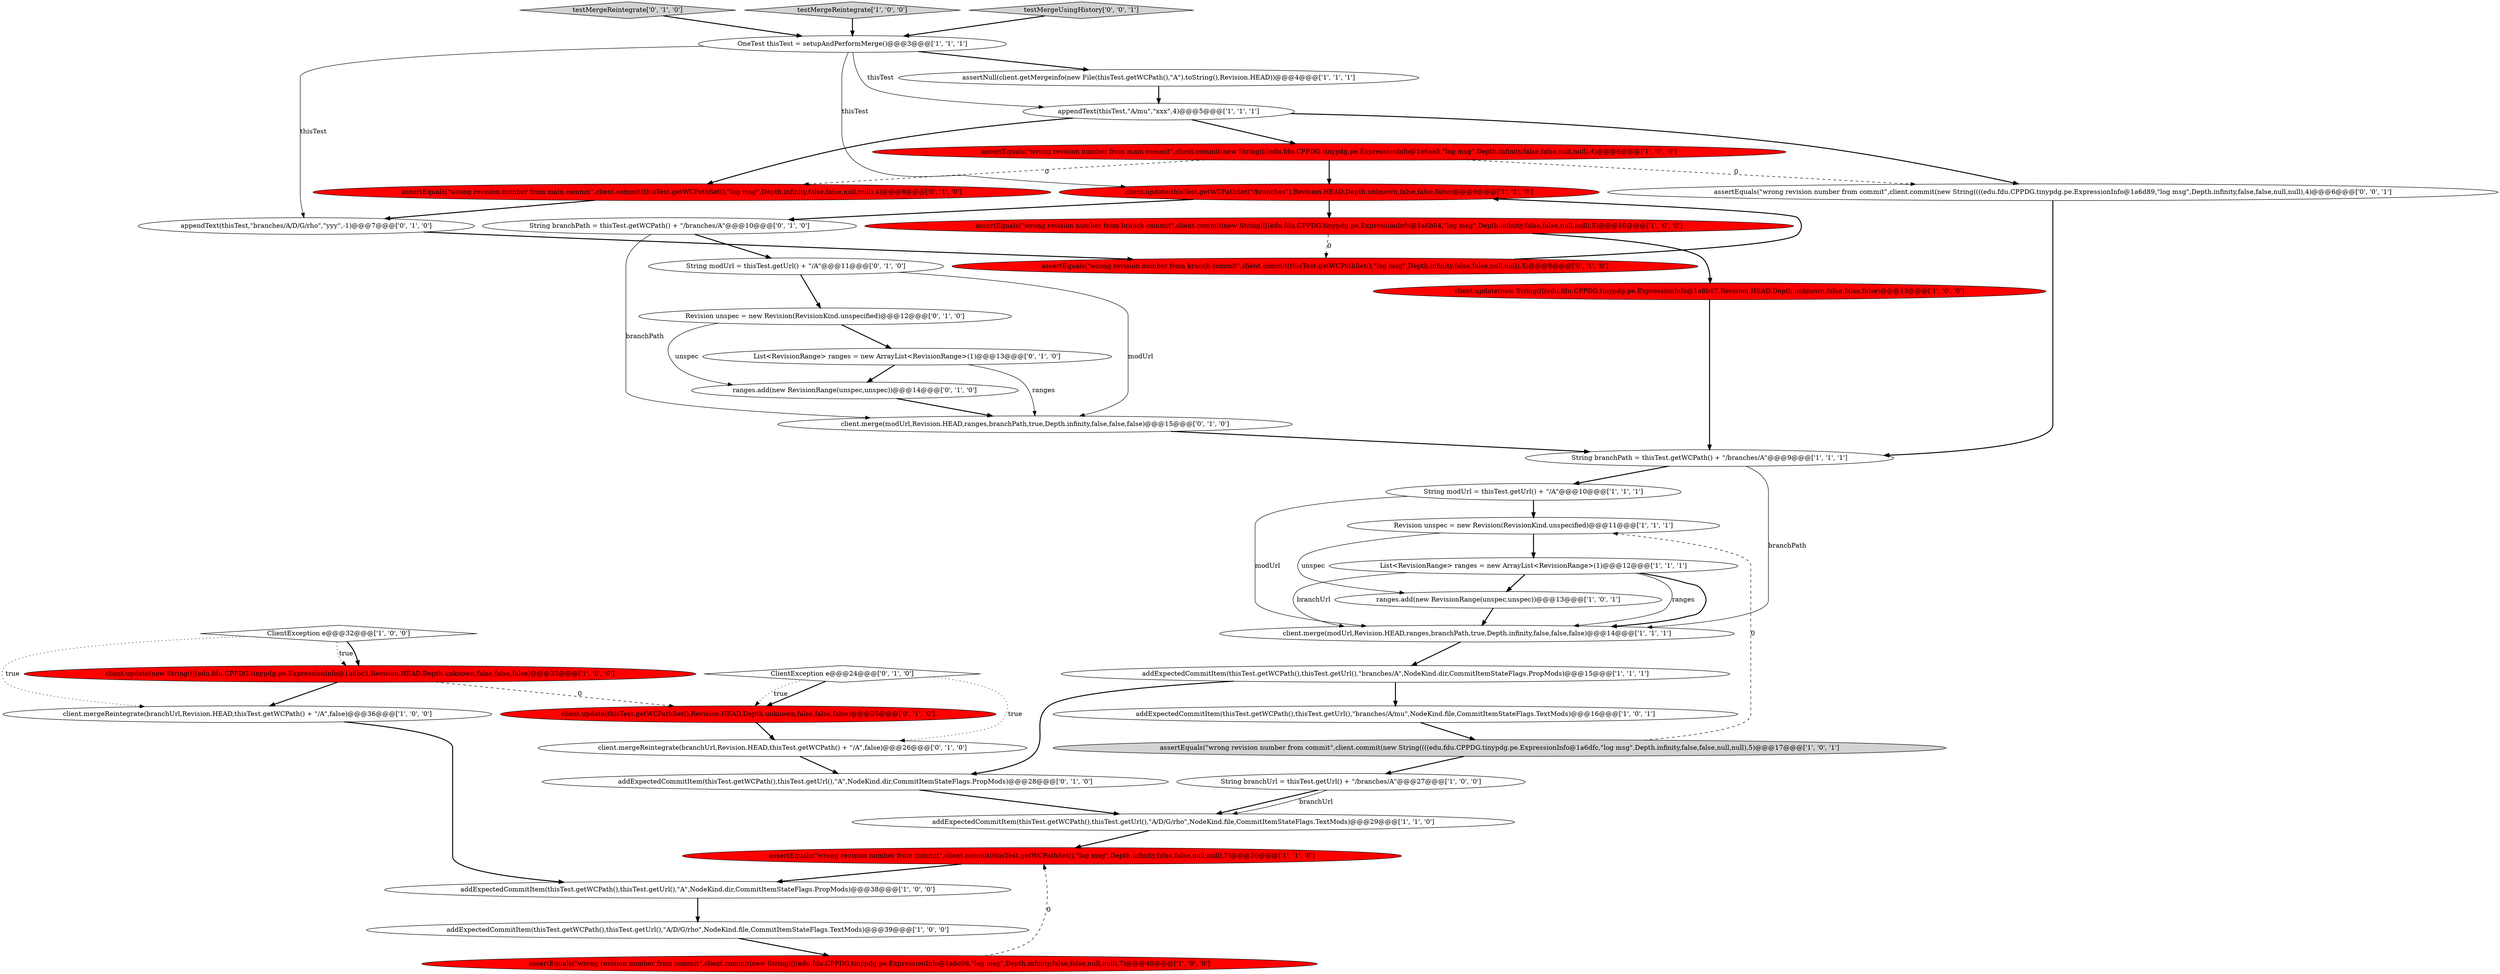 digraph {
30 [style = filled, label = "testMergeReintegrate['0', '1', '0']", fillcolor = lightgray, shape = diamond image = "AAA0AAABBB2BBB"];
10 [style = filled, label = "assertEquals(\"wrong revision number from commit\",client.commit(new String((((edu.fdu.CPPDG.tinypdg.pe.ExpressionInfo@1a6dfc,\"log msg\",Depth.infinity,false,false,null,null),5)@@@17@@@['1', '0', '1']", fillcolor = lightgray, shape = ellipse image = "AAA0AAABBB1BBB"];
25 [style = filled, label = "OneTest thisTest = setupAndPerformMerge()@@@3@@@['1', '1', '1']", fillcolor = white, shape = ellipse image = "AAA0AAABBB1BBB"];
32 [style = filled, label = "ranges.add(new RevisionRange(unspec,unspec))@@@14@@@['0', '1', '0']", fillcolor = white, shape = ellipse image = "AAA0AAABBB2BBB"];
28 [style = filled, label = "Revision unspec = new Revision(RevisionKind.unspecified)@@@12@@@['0', '1', '0']", fillcolor = white, shape = ellipse image = "AAA0AAABBB2BBB"];
0 [style = filled, label = "addExpectedCommitItem(thisTest.getWCPath(),thisTest.getUrl(),\"A/D/G/rho\",NodeKind.file,CommitItemStateFlags.TextMods)@@@29@@@['1', '1', '0']", fillcolor = white, shape = ellipse image = "AAA0AAABBB1BBB"];
20 [style = filled, label = "assertEquals(\"wrong revision number from commit\",client.commit(new String((((edu.fdu.CPPDG.tinypdg.pe.ExpressionInfo@1a6c08,\"log msg\",Depth.infinity,false,false,null,null),7)@@@40@@@['1', '0', '0']", fillcolor = red, shape = ellipse image = "AAA1AAABBB1BBB"];
22 [style = filled, label = "String modUrl = thisTest.getUrl() + \"/A\"@@@10@@@['1', '1', '1']", fillcolor = white, shape = ellipse image = "AAA0AAABBB1BBB"];
2 [style = filled, label = "client.update(new String((((edu.fdu.CPPDG.tinypdg.pe.ExpressionInfo@1a6b17,Revision.HEAD,Depth.unknown,false,false,false)@@@13@@@['1', '0', '0']", fillcolor = red, shape = ellipse image = "AAA1AAABBB1BBB"];
26 [style = filled, label = "assertEquals(\"wrong revision number from branch commit\",client.commit(thisTest.getWCPathSet(),\"log msg\",Depth.infinity,false,false,null,null),5)@@@8@@@['0', '1', '0']", fillcolor = red, shape = ellipse image = "AAA1AAABBB2BBB"];
13 [style = filled, label = "testMergeReintegrate['1', '0', '0']", fillcolor = lightgray, shape = diamond image = "AAA0AAABBB1BBB"];
36 [style = filled, label = "client.update(thisTest.getWCPathSet(),Revision.HEAD,Depth.unknown,false,false,false)@@@25@@@['0', '1', '0']", fillcolor = red, shape = ellipse image = "AAA1AAABBB2BBB"];
11 [style = filled, label = "ranges.add(new RevisionRange(unspec,unspec))@@@13@@@['1', '0', '1']", fillcolor = white, shape = ellipse image = "AAA0AAABBB1BBB"];
39 [style = filled, label = "addExpectedCommitItem(thisTest.getWCPath(),thisTest.getUrl(),\"A\",NodeKind.dir,CommitItemStateFlags.PropMods)@@@28@@@['0', '1', '0']", fillcolor = white, shape = ellipse image = "AAA0AAABBB2BBB"];
29 [style = filled, label = "assertEquals(\"wrong revision number from main commit\",client.commit(thisTest.getWCPathSet(),\"log msg\",Depth.infinity,false,false,null,null),4)@@@6@@@['0', '1', '0']", fillcolor = red, shape = ellipse image = "AAA1AAABBB2BBB"];
24 [style = filled, label = "ClientException e@@@32@@@['1', '0', '0']", fillcolor = white, shape = diamond image = "AAA0AAABBB1BBB"];
6 [style = filled, label = "Revision unspec = new Revision(RevisionKind.unspecified)@@@11@@@['1', '1', '1']", fillcolor = white, shape = ellipse image = "AAA0AAABBB1BBB"];
1 [style = filled, label = "client.update(new String((((edu.fdu.CPPDG.tinypdg.pe.ExpressionInfo@1a6bc3,Revision.HEAD,Depth.unknown,false,false,false)@@@33@@@['1', '0', '0']", fillcolor = red, shape = ellipse image = "AAA1AAABBB1BBB"];
18 [style = filled, label = "assertEquals(\"wrong revision number from commit\",client.commit(thisTest.getWCPathSet(),\"log msg\",Depth.infinity,false,false,null,null),7)@@@30@@@['1', '1', '0']", fillcolor = red, shape = ellipse image = "AAA1AAABBB1BBB"];
4 [style = filled, label = "addExpectedCommitItem(thisTest.getWCPath(),thisTest.getUrl(),\"A\",NodeKind.dir,CommitItemStateFlags.PropMods)@@@38@@@['1', '0', '0']", fillcolor = white, shape = ellipse image = "AAA0AAABBB1BBB"];
7 [style = filled, label = "client.update(thisTest.getWCPathSet(\"/branches\"),Revision.HEAD,Depth.unknown,false,false,false)@@@9@@@['1', '1', '0']", fillcolor = red, shape = ellipse image = "AAA1AAABBB1BBB"];
14 [style = filled, label = "assertEquals(\"wrong revision number from main commit\",client.commit(new String((((edu.fdu.CPPDG.tinypdg.pe.ExpressionInfo@1a6ae5,\"log msg\",Depth.infinity,false,false,null,null),4)@@@6@@@['1', '0', '0']", fillcolor = red, shape = ellipse image = "AAA1AAABBB1BBB"];
37 [style = filled, label = "appendText(thisTest,\"branches/A/D/G/rho\",\"yyy\",-1)@@@7@@@['0', '1', '0']", fillcolor = white, shape = ellipse image = "AAA0AAABBB2BBB"];
5 [style = filled, label = "addExpectedCommitItem(thisTest.getWCPath(),thisTest.getUrl(),\"A/D/G/rho\",NodeKind.file,CommitItemStateFlags.TextMods)@@@39@@@['1', '0', '0']", fillcolor = white, shape = ellipse image = "AAA0AAABBB1BBB"];
9 [style = filled, label = "addExpectedCommitItem(thisTest.getWCPath(),thisTest.getUrl(),\"branches/A/mu\",NodeKind.file,CommitItemStateFlags.TextMods)@@@16@@@['1', '0', '1']", fillcolor = white, shape = ellipse image = "AAA0AAABBB1BBB"];
33 [style = filled, label = "client.merge(modUrl,Revision.HEAD,ranges,branchPath,true,Depth.infinity,false,false,false)@@@15@@@['0', '1', '0']", fillcolor = white, shape = ellipse image = "AAA0AAABBB2BBB"];
8 [style = filled, label = "appendText(thisTest,\"A/mu\",\"xxx\",4)@@@5@@@['1', '1', '1']", fillcolor = white, shape = ellipse image = "AAA0AAABBB1BBB"];
16 [style = filled, label = "assertEquals(\"wrong revision number from branch commit\",client.commit(new String((((edu.fdu.CPPDG.tinypdg.pe.ExpressionInfo@1a6b04,\"log msg\",Depth.infinity,false,false,null,null),5)@@@10@@@['1', '0', '0']", fillcolor = red, shape = ellipse image = "AAA1AAABBB1BBB"];
17 [style = filled, label = "addExpectedCommitItem(thisTest.getWCPath(),thisTest.getUrl(),\"branches/A\",NodeKind.dir,CommitItemStateFlags.PropMods)@@@15@@@['1', '1', '1']", fillcolor = white, shape = ellipse image = "AAA0AAABBB1BBB"];
35 [style = filled, label = "String branchPath = thisTest.getWCPath() + \"/branches/A\"@@@10@@@['0', '1', '0']", fillcolor = white, shape = ellipse image = "AAA0AAABBB2BBB"];
34 [style = filled, label = "client.mergeReintegrate(branchUrl,Revision.HEAD,thisTest.getWCPath() + \"/A\",false)@@@26@@@['0', '1', '0']", fillcolor = white, shape = ellipse image = "AAA0AAABBB2BBB"];
31 [style = filled, label = "List<RevisionRange> ranges = new ArrayList<RevisionRange>(1)@@@13@@@['0', '1', '0']", fillcolor = white, shape = ellipse image = "AAA0AAABBB2BBB"];
15 [style = filled, label = "client.merge(modUrl,Revision.HEAD,ranges,branchPath,true,Depth.infinity,false,false,false)@@@14@@@['1', '1', '1']", fillcolor = white, shape = ellipse image = "AAA0AAABBB1BBB"];
12 [style = filled, label = "assertNull(client.getMergeinfo(new File(thisTest.getWCPath(),\"A\").toString(),Revision.HEAD))@@@4@@@['1', '1', '1']", fillcolor = white, shape = ellipse image = "AAA0AAABBB1BBB"];
23 [style = filled, label = "String branchUrl = thisTest.getUrl() + \"/branches/A\"@@@27@@@['1', '0', '0']", fillcolor = white, shape = ellipse image = "AAA0AAABBB1BBB"];
38 [style = filled, label = "String modUrl = thisTest.getUrl() + \"/A\"@@@11@@@['0', '1', '0']", fillcolor = white, shape = ellipse image = "AAA0AAABBB2BBB"];
21 [style = filled, label = "List<RevisionRange> ranges = new ArrayList<RevisionRange>(1)@@@12@@@['1', '1', '1']", fillcolor = white, shape = ellipse image = "AAA0AAABBB1BBB"];
27 [style = filled, label = "ClientException e@@@24@@@['0', '1', '0']", fillcolor = white, shape = diamond image = "AAA0AAABBB2BBB"];
3 [style = filled, label = "String branchPath = thisTest.getWCPath() + \"/branches/A\"@@@9@@@['1', '1', '1']", fillcolor = white, shape = ellipse image = "AAA0AAABBB1BBB"];
19 [style = filled, label = "client.mergeReintegrate(branchUrl,Revision.HEAD,thisTest.getWCPath() + \"/A\",false)@@@36@@@['1', '0', '0']", fillcolor = white, shape = ellipse image = "AAA0AAABBB1BBB"];
40 [style = filled, label = "assertEquals(\"wrong revision number from commit\",client.commit(new String((((edu.fdu.CPPDG.tinypdg.pe.ExpressionInfo@1a6d89,\"log msg\",Depth.infinity,false,false,null,null),4)@@@6@@@['0', '0', '1']", fillcolor = white, shape = ellipse image = "AAA0AAABBB3BBB"];
41 [style = filled, label = "testMergeUsingHistory['0', '0', '1']", fillcolor = lightgray, shape = diamond image = "AAA0AAABBB3BBB"];
13->25 [style = bold, label=""];
3->15 [style = solid, label="branchPath"];
24->1 [style = dotted, label="true"];
27->36 [style = bold, label=""];
26->7 [style = bold, label=""];
33->3 [style = bold, label=""];
5->20 [style = bold, label=""];
37->26 [style = bold, label=""];
38->28 [style = bold, label=""];
27->34 [style = dotted, label="true"];
20->18 [style = dashed, label="0"];
10->6 [style = dashed, label="0"];
6->21 [style = bold, label=""];
31->32 [style = bold, label=""];
21->15 [style = bold, label=""];
17->9 [style = bold, label=""];
2->3 [style = bold, label=""];
28->31 [style = bold, label=""];
21->15 [style = solid, label="branchUrl"];
7->35 [style = bold, label=""];
8->14 [style = bold, label=""];
30->25 [style = bold, label=""];
6->11 [style = solid, label="unspec"];
29->37 [style = bold, label=""];
9->10 [style = bold, label=""];
16->2 [style = bold, label=""];
28->32 [style = solid, label="unspec"];
3->22 [style = bold, label=""];
23->0 [style = bold, label=""];
8->40 [style = bold, label=""];
21->15 [style = solid, label="ranges"];
32->33 [style = bold, label=""];
27->36 [style = dotted, label="true"];
11->15 [style = bold, label=""];
14->7 [style = bold, label=""];
25->7 [style = solid, label="thisTest"];
16->26 [style = dashed, label="0"];
15->17 [style = bold, label=""];
39->0 [style = bold, label=""];
1->36 [style = dashed, label="0"];
18->4 [style = bold, label=""];
25->37 [style = solid, label="thisTest"];
21->11 [style = bold, label=""];
25->12 [style = bold, label=""];
40->3 [style = bold, label=""];
10->23 [style = bold, label=""];
12->8 [style = bold, label=""];
38->33 [style = solid, label="modUrl"];
17->39 [style = bold, label=""];
34->39 [style = bold, label=""];
7->16 [style = bold, label=""];
23->0 [style = solid, label="branchUrl"];
31->33 [style = solid, label="ranges"];
0->18 [style = bold, label=""];
24->19 [style = dotted, label="true"];
19->4 [style = bold, label=""];
35->38 [style = bold, label=""];
24->1 [style = bold, label=""];
41->25 [style = bold, label=""];
35->33 [style = solid, label="branchPath"];
1->19 [style = bold, label=""];
25->8 [style = solid, label="thisTest"];
14->29 [style = dashed, label="0"];
22->15 [style = solid, label="modUrl"];
4->5 [style = bold, label=""];
8->29 [style = bold, label=""];
14->40 [style = dashed, label="0"];
36->34 [style = bold, label=""];
22->6 [style = bold, label=""];
}
